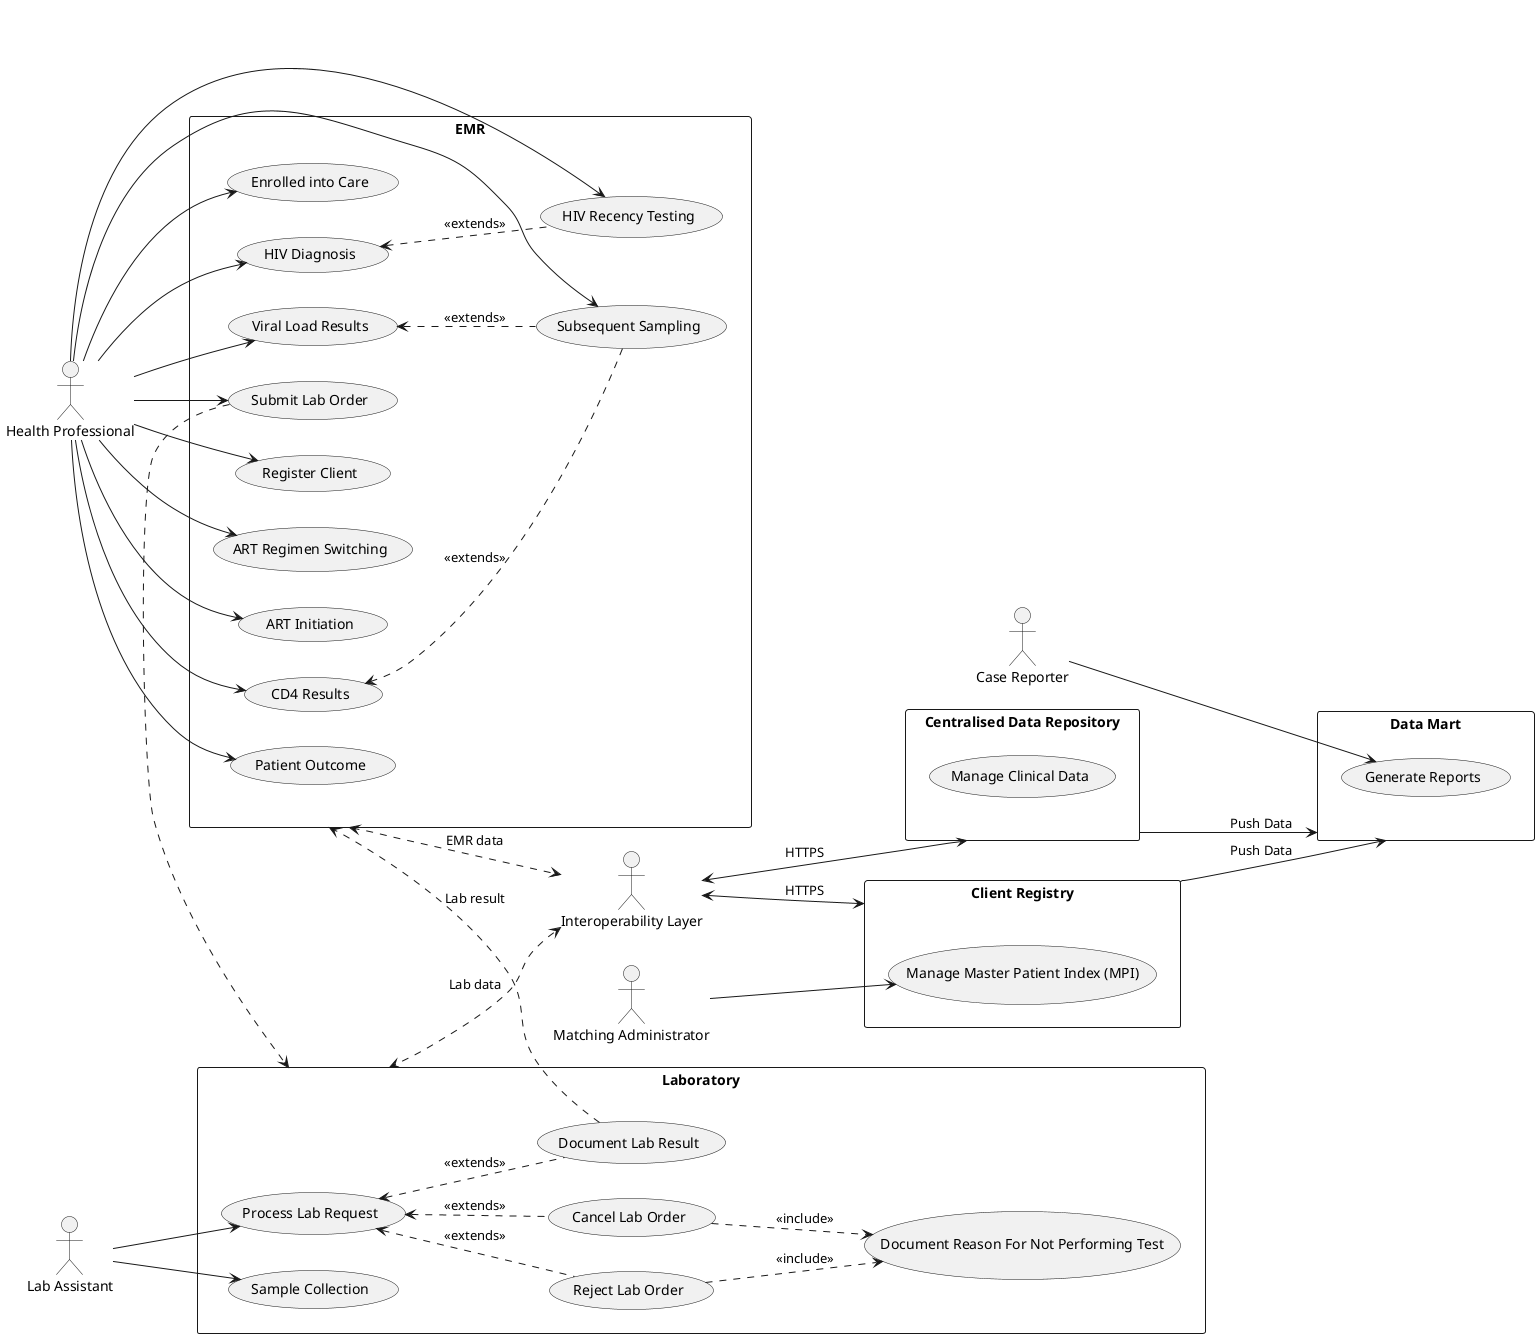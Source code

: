 @startuml UseCaseDiagram
left to right direction
actor "Health Professional" as professional
rectangle EMR {
  usecase "Register Client" as UC1
  usecase "ART Regimen Switching" as UC2
  usecase "ART Initiation" as UC3
  usecase "CD4 Results" as UC4
  usecase "Patient Outcome" as UC5
  usecase "Enrolled into Care" as UC6
  usecase "HIV Diagnosis" as UC7
  usecase "Viral Load Results" as UC8
  usecase "Subsequent Sampling" as UC9
  usecase "Submit Lab Order" as UC10
  usecase "HIV Recency Testing" as UC11
}

professional --> UC1
professional --> UC2
professional --> UC3
professional --> UC4
professional --> UC5
professional --> UC6
professional --> UC7
professional --> UC8
professional --> UC9
professional --> UC10
professional --> UC11

(UC4) <.. (UC9) : "<<extends>>"
(UC8) <.. (UC9) : "<<extends>>"
(UC7) <.. (UC11) : "<<extends>>"


actor "Lab Assistant" as labAssistant
rectangle Laboratory {
  usecase "Sample Collection" as UC14
  usecase "Process Lab Request" as UC15
  usecase "Document Lab Result" as UC16
  usecase "Reject Lab Order" as UC17
  usecase "Cancel Lab Order" as UC18
  usecase "Document Reason For Not Performing Test" as UC19
}

labAssistant --> UC14
labAssistant --> UC15


(UC15) <.. (UC16) : "<<extends>>"
(UC15) <.. (UC17) : "<<extends>>"
(UC15) <.. (UC18) : "<<extends>>"

(UC18) ..> (UC19) : "<<include>>"
(UC17) ..> (UC19) : "<<include>>"

(UC10) ..> Laboratory

(UC16) ..> EMR : "Lab result"

actor "Interoperability Layer" as iol
rectangle "Centralised Data Repository" as cdr {
  usecase "Manage Clinical Data" as UC20
}

iol <--> cdr : "HTTPS"

EMR <..> iol : "EMR data"
Laboratory <..> iol : "Lab data"


actor "Matching Administrator" as macthingAdmin
rectangle "Client Registry" as cr {
  usecase "Manage Master Patient Index (MPI)" as UC21
}

macthingAdmin --> UC21

iol <--> cr : "HTTPS"

actor "Case Reporter" as caseReporter
rectangle "Data Mart" as dm {
  usecase "Generate Reports" as UC22
}

caseReporter --> UC22

cdr --> dm : "Push Data"
cr --> dm : "Push Data"

@enduml
